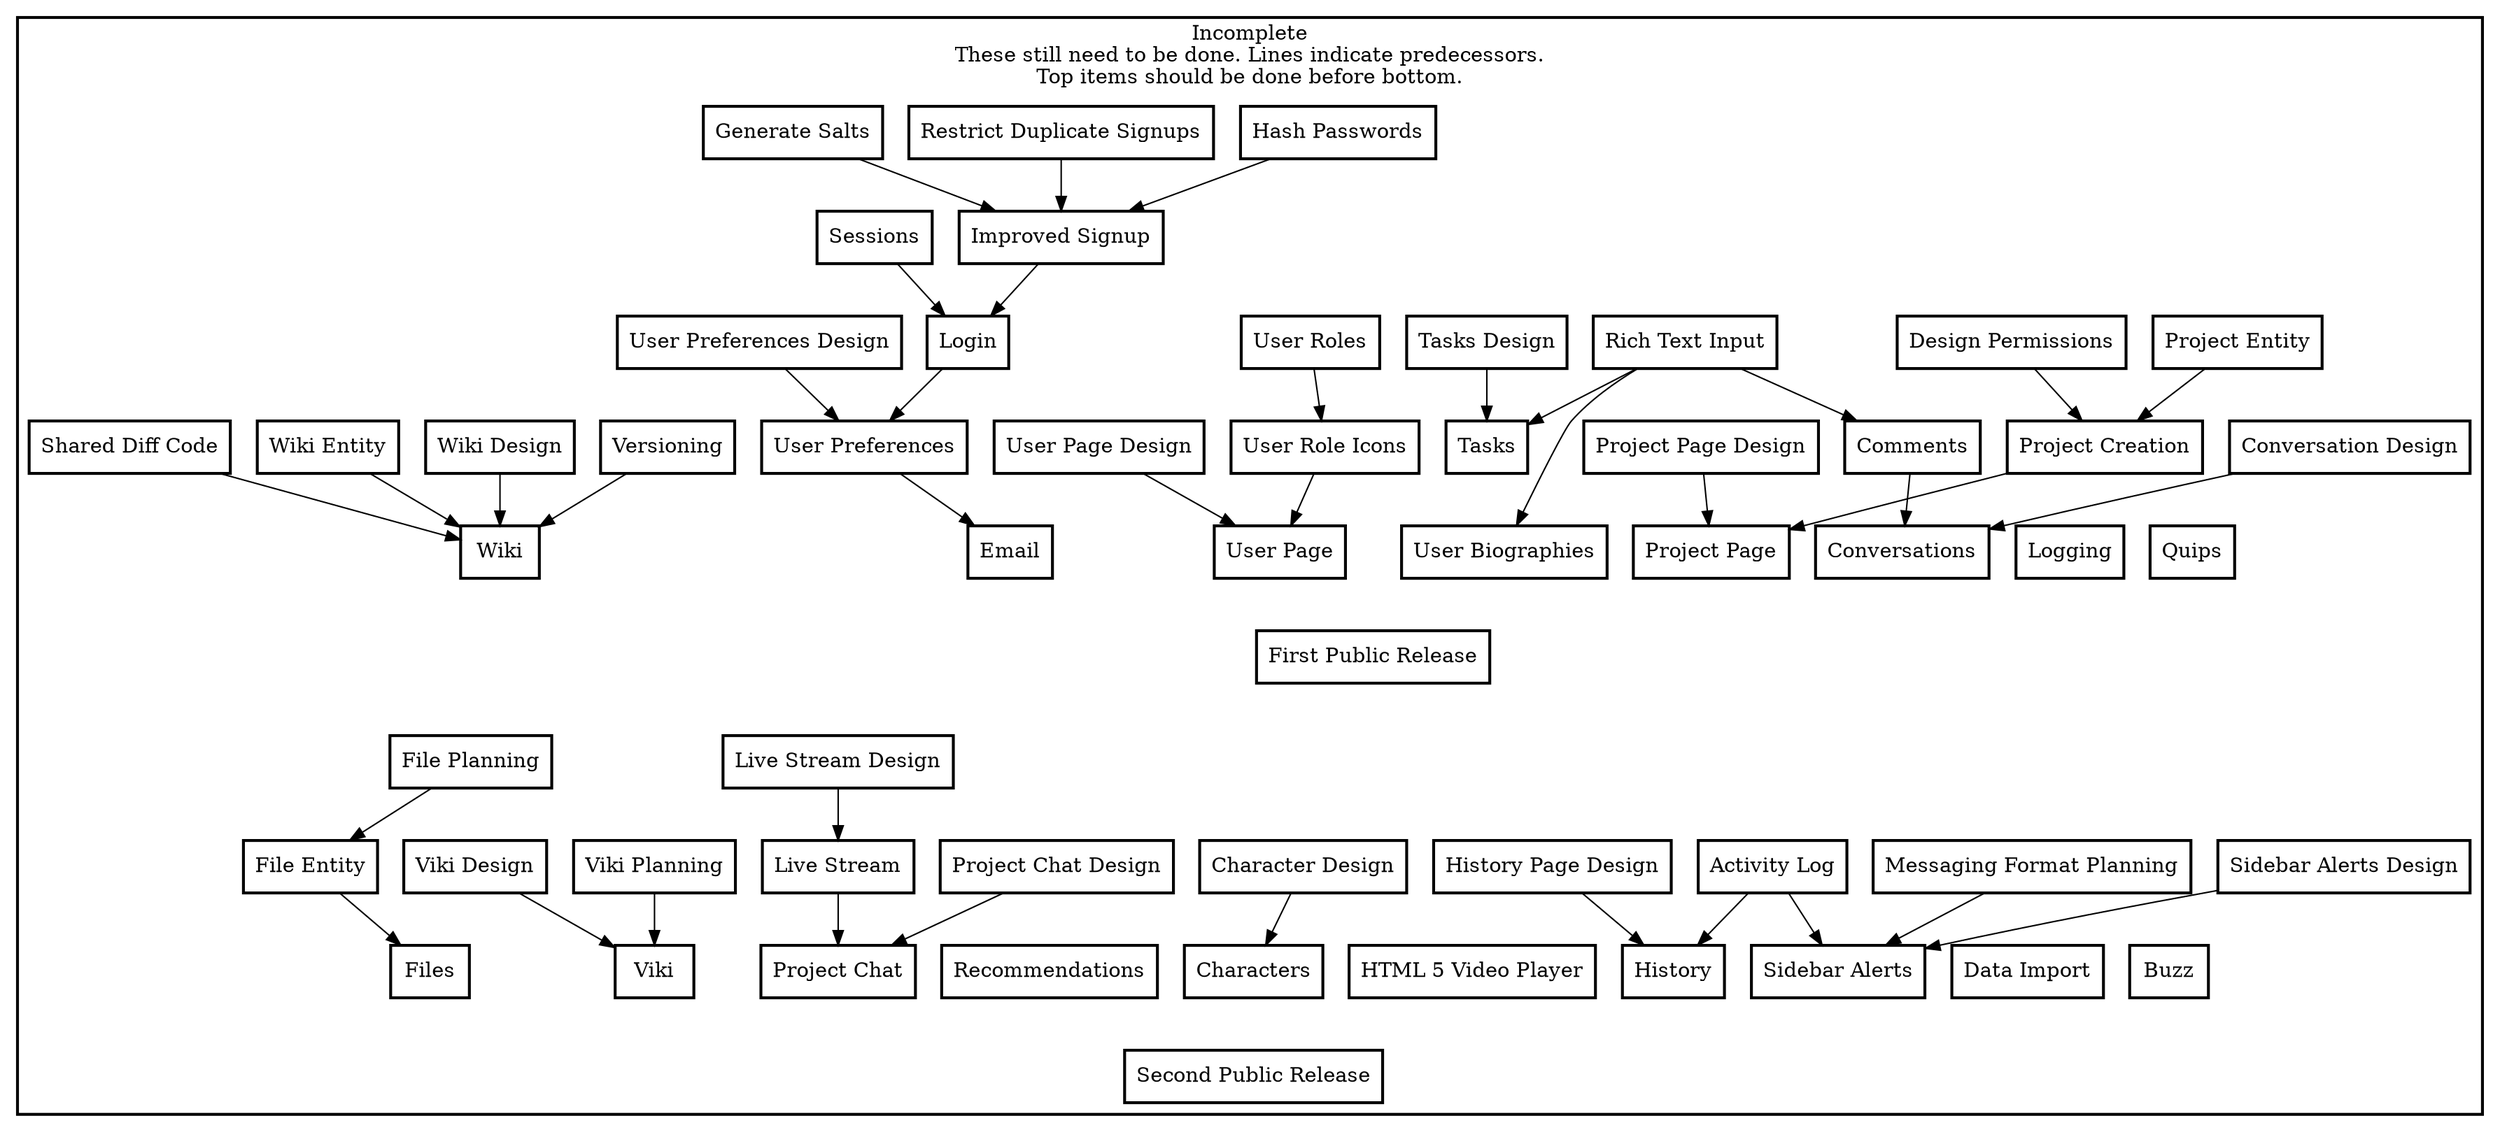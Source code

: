 digraph FeatureList {
    
# Boxes are for servers
    node [shape="box", color=black style=bold];
    
    subgraph cluster_not {
        style=bold
        color=black
        shape=box
        label="Incomplete\nThese still need to be done. Lines indicate predecessors.\nTop items should be done before bottom."
        
        release_a [ label = "First Public Release" ];
        release_b [ label = "Second Public Release" ];
        
        activity_log [ label="Activity Log" ];
        alert_format_planning [ label="Messaging Format Planning" ];
        biographies [ label = "User Biographies" ];
        buzz [ label="Buzz" ];
        data_import [ label="Data Import" ];
        character_design [ label = "Character Design" ];
        characters [ label = "Characters" ];
        comments [ label = "Comments"];
        conversation_design [ label = "Conversation Design" ];
        conversations [ label = "Conversations" ];
        design_permissions [ label = "Design Permissions" ];
        diff_code [ label="Shared Diff Code"];
        email [ label="Email" ];
        file_entity [ label="File Entity" ];
        file_planning [ label="File Planning" ];
        files [ label="Files" ];
        header_sayings [ label="Quips" ];
        history_design [ label = "History Page Design" ];
        history_tool [ label="History" ];
        html5_video [ label="HTML 5 Video Player" ];
        improved_signup [ label = "Improved Signup" ];
        live_stream_design [ label = "Live Stream Design" ];
        live_stream [ label="Live Stream" ];
        logging [ label="Logging" ];
        login [ label = "Login" ];
        password_hashing [ label = "Hash Passwords" ];
        project_chat_design [ label = "Project Chat Design" ];
        project_chat [ label="Project Chat" ];
        project_creation [ label = "Project Creation" ];
        project_entity [ label="Project Entity" ];
        project_page [ label = "Project Page" ];
        project_page_design [ label = "Project Page Design" ];
        recommendations [ label = "Recommendations" ];
        restrict_duplicates [ label = "Restrict Duplicate Signups" ];
        rich_text [ label = "Rich Text Input" ];
        salt_generation [ label = "Generate Salts" ];
        sessions [ label="Sessions" ];
        sidebar_alerts_design [ label = "Sidebar Alerts Design" ];
        sidebar_alerts [ label="Sidebar Alerts" ];
        task_design [ label = "Tasks Design" ];
        tasks [ label = "Tasks" ];
        user_page [ label = "User Page" ];
        user_page_design [ label = "User Page Design"];
        user_preferences_design [ label = "User Preferences Design" ];
        user_preferences [ label="User Preferences" ];
        user_roles [ label = "User Roles" ];
        user_role_icons [ label = "User Role Icons" ];
        versioning [ label="Versioning" ];
        viki [ label="Viki" ];
        viki_design [ label = "Viki Design" ];
        viki_planning [ label = "Viki Planning" ];
        wiki_design [ label = "Wiki Design" ];
        wiki [ label="Wiki" ];
        wiki_entity [ label="Wiki Entity" ];
    }
    
    conversations->release_a [ style = invis];
    email->release_a [ style = invis];
    header_sayings->release_a [ style = invis];
    logging->release_a [ style = invis];
    project_page->release_a [ style = invis];
    tasks->release_a [ style = invis];
    biographies->release_a [ style = invis];
    user_page->release_a [ style = invis];
    wiki->release_a [ style = invis];
    
    buzz->release_b [ style = invis];
    characters->release_b [ style = invis];
    data_import->release_b [ style = invis];
    files->release_b [ style = invis];
    history_tool->release_b [ style = invis];
    html5_video->release_b [ style = invis];
    project_chat->release_b [ style = invis];
    recommendations->release_b [ style = invis];
    sidebar_alerts->release_b [ style = invis];
    viki->release_b [ style = invis];
    
    release_a->file_planning [ style = invis ];
    release_a->release_b [ style = invis ];
    
    activity_log->history_tool;
    activity_log->sidebar_alerts;
    alert_format_planning->sidebar_alerts;
    diff_code->wiki;
    character_design->characters;
    comments->conversations;
    conversation_design->conversations;
    design_permissions->project_creation;
    file_entity->files;
    file_planning->file_entity;
    history_design->history_tool;
    improved_signup->login;
    live_stream_design->live_stream;
    live_stream->project_chat;
    login->user_preferences;
    password_hashing->improved_signup;
    project_creation->project_page;
    project_chat_design->project_chat;
    project_entity->project_creation;
    project_page_design->project_page;
    restrict_duplicates->improved_signup;
    rich_text->comments;
    rich_text->tasks;
    rich_text->biographies;
    salt_generation->improved_signup;
    sessions->login;
    sidebar_alerts_design->sidebar_alerts;
    task_design->tasks;
    user_page_design->user_page;
    user_preferences_design->user_preferences;
    user_preferences->email;
    user_roles->user_role_icons;
    user_role_icons->user_page;
    versioning->wiki;
    viki_design->viki;
    viki_planning->viki;
    wiki_design->wiki;
    wiki_entity->wiki;
}